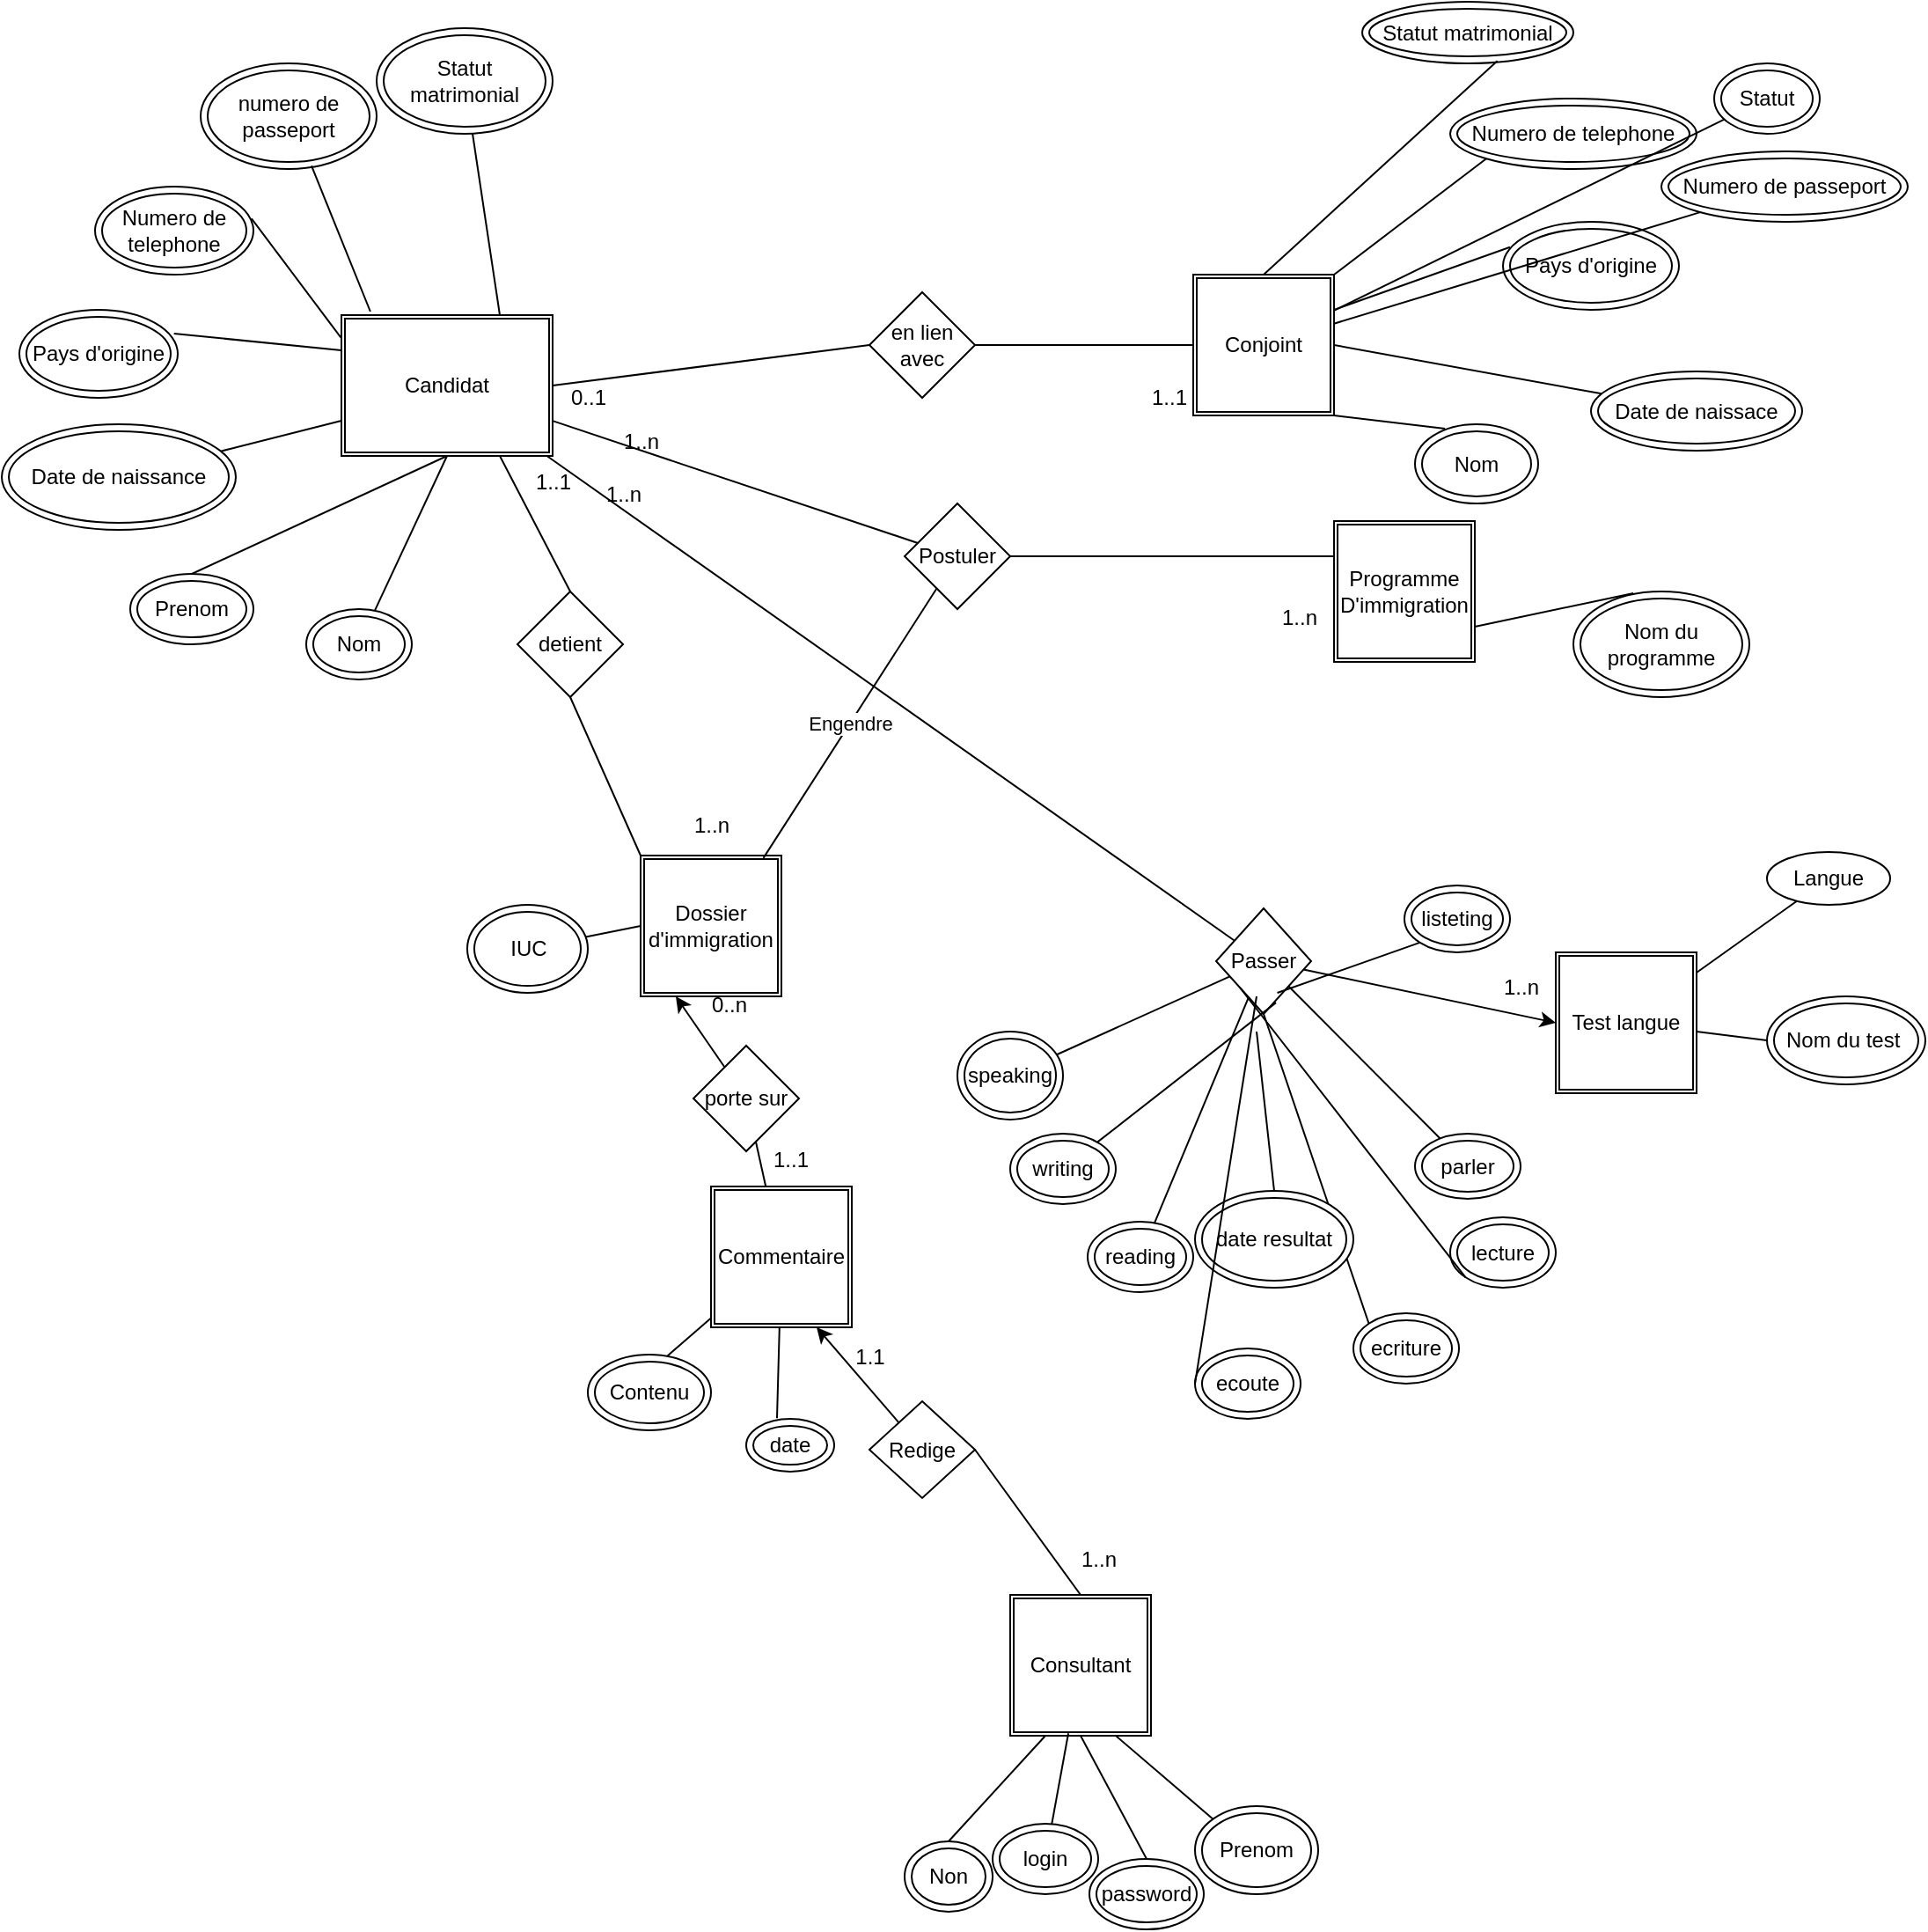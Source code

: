 <mxfile version="24.5.1" type="device" pages="2">
  <diagram name="modele entite association" id="nA0Hqg3waOizbvMMHhKN">
    <mxGraphModel dx="1865" dy="1869" grid="1" gridSize="10" guides="1" tooltips="1" connect="1" arrows="1" fold="1" page="1" pageScale="1" pageWidth="827" pageHeight="1169" math="0" shadow="0">
      <root>
        <mxCell id="0" />
        <mxCell id="1" parent="0" />
        <mxCell id="ceAQpRoU8NXTChZzHYtN-1" value="Candidat" style="shape=ext;double=1;rounded=0;whiteSpace=wrap;html=1;" parent="1" vertex="1">
          <mxGeometry x="-230" y="13" width="120" height="80" as="geometry" />
        </mxCell>
        <mxCell id="ceAQpRoU8NXTChZzHYtN-2" value="" style="endArrow=none;html=1;rounded=0;entryX=0.5;entryY=1;entryDx=0;entryDy=0;exitX=0.5;exitY=0;exitDx=0;exitDy=0;" parent="1" source="ceAQpRoU8NXTChZzHYtN-3" target="ceAQpRoU8NXTChZzHYtN-1" edge="1">
          <mxGeometry width="50" height="50" relative="1" as="geometry">
            <mxPoint x="-20" y="170" as="sourcePoint" />
            <mxPoint x="270" y="260" as="targetPoint" />
          </mxGeometry>
        </mxCell>
        <mxCell id="ceAQpRoU8NXTChZzHYtN-3" value="Prenom" style="ellipse;shape=doubleEllipse;whiteSpace=wrap;html=1;" parent="1" vertex="1">
          <mxGeometry x="-350" y="160" width="70" height="40" as="geometry" />
        </mxCell>
        <mxCell id="ceAQpRoU8NXTChZzHYtN-4" value="Nom" style="ellipse;shape=doubleEllipse;whiteSpace=wrap;html=1;" parent="1" vertex="1">
          <mxGeometry x="-250" y="180" width="60" height="40" as="geometry" />
        </mxCell>
        <mxCell id="ceAQpRoU8NXTChZzHYtN-5" value="Numero de telephone" style="ellipse;shape=doubleEllipse;whiteSpace=wrap;html=1;" parent="1" vertex="1">
          <mxGeometry x="-370" y="-60" width="90" height="50" as="geometry" />
        </mxCell>
        <mxCell id="ceAQpRoU8NXTChZzHYtN-6" value="Pays d&#39;origine" style="ellipse;shape=doubleEllipse;whiteSpace=wrap;html=1;" parent="1" vertex="1">
          <mxGeometry x="-413" y="10" width="90" height="50" as="geometry" />
        </mxCell>
        <mxCell id="ceAQpRoU8NXTChZzHYtN-9" value="" style="endArrow=none;html=1;rounded=0;exitX=0.976;exitY=0.27;exitDx=0;exitDy=0;exitPerimeter=0;entryX=0;entryY=0.25;entryDx=0;entryDy=0;" parent="1" source="ceAQpRoU8NXTChZzHYtN-6" target="ceAQpRoU8NXTChZzHYtN-1" edge="1">
          <mxGeometry width="50" height="50" relative="1" as="geometry">
            <mxPoint x="140" y="150" as="sourcePoint" />
            <mxPoint x="-40" y="70" as="targetPoint" />
          </mxGeometry>
        </mxCell>
        <mxCell id="ceAQpRoU8NXTChZzHYtN-11" value="" style="endArrow=none;html=1;rounded=0;entryX=0.988;entryY=0.363;entryDx=0;entryDy=0;entryPerimeter=0;exitX=-0.003;exitY=0.158;exitDx=0;exitDy=0;exitPerimeter=0;" parent="1" source="ceAQpRoU8NXTChZzHYtN-1" target="ceAQpRoU8NXTChZzHYtN-5" edge="1">
          <mxGeometry width="50" height="50" relative="1" as="geometry">
            <mxPoint x="140" y="150" as="sourcePoint" />
            <mxPoint x="190" y="100" as="targetPoint" />
          </mxGeometry>
        </mxCell>
        <mxCell id="ceAQpRoU8NXTChZzHYtN-13" value="" style="endArrow=none;html=1;rounded=0;entryX=0;entryY=0.75;entryDx=0;entryDy=0;" parent="1" source="ceAQpRoU8NXTChZzHYtN-16" target="ceAQpRoU8NXTChZzHYtN-1" edge="1">
          <mxGeometry width="50" height="50" relative="1" as="geometry">
            <mxPoint x="-330.0" y="125.747" as="sourcePoint" />
            <mxPoint x="-235.18" y="50.0" as="targetPoint" />
          </mxGeometry>
        </mxCell>
        <mxCell id="ceAQpRoU8NXTChZzHYtN-15" value="numero de passeport" style="ellipse;shape=doubleEllipse;whiteSpace=wrap;html=1;" parent="1" vertex="1">
          <mxGeometry x="-310" y="-130" width="100" height="60" as="geometry" />
        </mxCell>
        <mxCell id="ceAQpRoU8NXTChZzHYtN-16" value="Date de naissance" style="ellipse;shape=doubleEllipse;whiteSpace=wrap;html=1;" parent="1" vertex="1">
          <mxGeometry x="-423" y="75" width="133" height="60" as="geometry" />
        </mxCell>
        <mxCell id="ceAQpRoU8NXTChZzHYtN-17" value="" style="endArrow=none;html=1;rounded=0;entryX=0.63;entryY=0.97;entryDx=0;entryDy=0;entryPerimeter=0;exitX=0.137;exitY=-0.025;exitDx=0;exitDy=0;exitPerimeter=0;" parent="1" source="ceAQpRoU8NXTChZzHYtN-1" target="ceAQpRoU8NXTChZzHYtN-15" edge="1">
          <mxGeometry width="50" height="50" relative="1" as="geometry">
            <mxPoint x="120" y="170" as="sourcePoint" />
            <mxPoint x="170" y="120" as="targetPoint" />
          </mxGeometry>
        </mxCell>
        <mxCell id="ceAQpRoU8NXTChZzHYtN-18" value="Statut matrimonial" style="ellipse;shape=doubleEllipse;whiteSpace=wrap;html=1;" parent="1" vertex="1">
          <mxGeometry x="-210" y="-150" width="100" height="60" as="geometry" />
        </mxCell>
        <mxCell id="ceAQpRoU8NXTChZzHYtN-19" value="" style="endArrow=none;html=1;rounded=0;exitX=0.75;exitY=0;exitDx=0;exitDy=0;" parent="1" source="ceAQpRoU8NXTChZzHYtN-1" target="ceAQpRoU8NXTChZzHYtN-18" edge="1">
          <mxGeometry width="50" height="50" relative="1" as="geometry">
            <mxPoint x="120" y="170" as="sourcePoint" />
            <mxPoint x="170" y="120" as="targetPoint" />
          </mxGeometry>
        </mxCell>
        <mxCell id="ceAQpRoU8NXTChZzHYtN-20" value="Conjoint" style="shape=ext;double=1;whiteSpace=wrap;html=1;aspect=fixed;" parent="1" vertex="1">
          <mxGeometry x="254" y="-10" width="80" height="80" as="geometry" />
        </mxCell>
        <mxCell id="ceAQpRoU8NXTChZzHYtN-23" value="Statut matrimonial" style="ellipse;shape=doubleEllipse;whiteSpace=wrap;html=1;" parent="1" vertex="1">
          <mxGeometry x="350" y="-165" width="120" height="35" as="geometry" />
        </mxCell>
        <mxCell id="ceAQpRoU8NXTChZzHYtN-24" value="Date de naissace" style="ellipse;shape=doubleEllipse;whiteSpace=wrap;html=1;" parent="1" vertex="1">
          <mxGeometry x="480" y="45" width="120" height="45" as="geometry" />
        </mxCell>
        <mxCell id="ceAQpRoU8NXTChZzHYtN-25" value="Numero de telephone" style="ellipse;shape=doubleEllipse;whiteSpace=wrap;html=1;" parent="1" vertex="1">
          <mxGeometry x="400" y="-110" width="140" height="40" as="geometry" />
        </mxCell>
        <mxCell id="ceAQpRoU8NXTChZzHYtN-26" value="Pays d&#39;origine" style="ellipse;shape=doubleEllipse;whiteSpace=wrap;html=1;" parent="1" vertex="1">
          <mxGeometry x="430" y="-40" width="100" height="50" as="geometry" />
        </mxCell>
        <mxCell id="ceAQpRoU8NXTChZzHYtN-27" value="Numero de passeport" style="ellipse;shape=doubleEllipse;whiteSpace=wrap;html=1;" parent="1" vertex="1">
          <mxGeometry x="520" y="-80" width="140" height="40" as="geometry" />
        </mxCell>
        <mxCell id="ceAQpRoU8NXTChZzHYtN-31" value="Nom" style="ellipse;shape=doubleEllipse;whiteSpace=wrap;html=1;" parent="1" vertex="1">
          <mxGeometry x="380" y="75" width="70" height="45" as="geometry" />
        </mxCell>
        <mxCell id="ceAQpRoU8NXTChZzHYtN-34" value="" style="endArrow=none;html=1;rounded=0;entryX=0.64;entryY=0.96;entryDx=0;entryDy=0;entryPerimeter=0;exitX=0.5;exitY=0;exitDx=0;exitDy=0;" parent="1" source="ceAQpRoU8NXTChZzHYtN-20" target="ceAQpRoU8NXTChZzHYtN-23" edge="1">
          <mxGeometry width="50" height="50" relative="1" as="geometry">
            <mxPoint x="340" y="130" as="sourcePoint" />
            <mxPoint x="340" y="120" as="targetPoint" />
          </mxGeometry>
        </mxCell>
        <mxCell id="ceAQpRoU8NXTChZzHYtN-35" value="" style="endArrow=none;html=1;rounded=0;" parent="1" source="ceAQpRoU8NXTChZzHYtN-20" target="ceAQpRoU8NXTChZzHYtN-27" edge="1">
          <mxGeometry width="50" height="50" relative="1" as="geometry">
            <mxPoint x="340" y="-20" as="sourcePoint" />
            <mxPoint x="340" y="120" as="targetPoint" />
          </mxGeometry>
        </mxCell>
        <mxCell id="ceAQpRoU8NXTChZzHYtN-36" value="" style="endArrow=none;html=1;rounded=0;entryX=0;entryY=1;entryDx=0;entryDy=0;exitX=1;exitY=0;exitDx=0;exitDy=0;" parent="1" source="ceAQpRoU8NXTChZzHYtN-20" target="ceAQpRoU8NXTChZzHYtN-25" edge="1">
          <mxGeometry width="50" height="50" relative="1" as="geometry">
            <mxPoint x="290" y="170" as="sourcePoint" />
            <mxPoint x="340" y="120" as="targetPoint" />
          </mxGeometry>
        </mxCell>
        <mxCell id="ceAQpRoU8NXTChZzHYtN-37" value="" style="endArrow=none;html=1;rounded=0;entryX=0.04;entryY=0.288;entryDx=0;entryDy=0;entryPerimeter=0;exitX=1;exitY=0.25;exitDx=0;exitDy=0;" parent="1" source="ceAQpRoU8NXTChZzHYtN-20" target="ceAQpRoU8NXTChZzHYtN-26" edge="1">
          <mxGeometry width="50" height="50" relative="1" as="geometry">
            <mxPoint x="290" y="170" as="sourcePoint" />
            <mxPoint x="340" y="120" as="targetPoint" />
          </mxGeometry>
        </mxCell>
        <mxCell id="ceAQpRoU8NXTChZzHYtN-40" value="" style="endArrow=none;html=1;rounded=0;entryX=0.244;entryY=0.056;entryDx=0;entryDy=0;entryPerimeter=0;exitX=1;exitY=1;exitDx=0;exitDy=0;" parent="1" source="ceAQpRoU8NXTChZzHYtN-20" target="ceAQpRoU8NXTChZzHYtN-31" edge="1">
          <mxGeometry width="50" height="50" relative="1" as="geometry">
            <mxPoint x="290" y="170" as="sourcePoint" />
            <mxPoint x="340" y="120" as="targetPoint" />
          </mxGeometry>
        </mxCell>
        <mxCell id="ceAQpRoU8NXTChZzHYtN-42" value="Dossier d&#39;immigration" style="shape=ext;double=1;whiteSpace=wrap;html=1;aspect=fixed;" parent="1" vertex="1">
          <mxGeometry x="-60" y="320" width="80" height="80" as="geometry" />
        </mxCell>
        <mxCell id="ceAQpRoU8NXTChZzHYtN-44" value="IUC" style="ellipse;shape=doubleEllipse;whiteSpace=wrap;html=1;" parent="1" vertex="1">
          <mxGeometry x="-158.5" y="348" width="68.5" height="50" as="geometry" />
        </mxCell>
        <mxCell id="ceAQpRoU8NXTChZzHYtN-47" value="" style="endArrow=none;html=1;rounded=0;entryX=0;entryY=0.5;entryDx=0;entryDy=0;" parent="1" source="ceAQpRoU8NXTChZzHYtN-44" target="ceAQpRoU8NXTChZzHYtN-42" edge="1">
          <mxGeometry width="50" height="50" relative="1" as="geometry">
            <mxPoint x="140" y="430" as="sourcePoint" />
            <mxPoint x="190" y="380" as="targetPoint" />
          </mxGeometry>
        </mxCell>
        <mxCell id="ceAQpRoU8NXTChZzHYtN-49" value="Programme D&#39;immigration" style="shape=ext;double=1;whiteSpace=wrap;html=1;aspect=fixed;" parent="1" vertex="1">
          <mxGeometry x="334" y="130" width="80" height="80" as="geometry" />
        </mxCell>
        <mxCell id="ceAQpRoU8NXTChZzHYtN-50" value="Nom du programme" style="ellipse;shape=doubleEllipse;whiteSpace=wrap;html=1;" parent="1" vertex="1">
          <mxGeometry x="470" y="170" width="100" height="60" as="geometry" />
        </mxCell>
        <mxCell id="ceAQpRoU8NXTChZzHYtN-51" value="" style="endArrow=none;html=1;rounded=0;entryX=1;entryY=0.75;entryDx=0;entryDy=0;exitX=0.341;exitY=0.016;exitDx=0;exitDy=0;exitPerimeter=0;" parent="1" source="ceAQpRoU8NXTChZzHYtN-50" target="ceAQpRoU8NXTChZzHYtN-49" edge="1">
          <mxGeometry width="50" height="50" relative="1" as="geometry">
            <mxPoint x="440" y="380" as="sourcePoint" />
            <mxPoint x="190" y="380" as="targetPoint" />
          </mxGeometry>
        </mxCell>
        <mxCell id="ceAQpRoU8NXTChZzHYtN-55" value="" style="endArrow=none;html=1;rounded=0;exitX=1;exitY=0.5;exitDx=0;exitDy=0;" parent="1" source="ceAQpRoU8NXTChZzHYtN-20" target="ceAQpRoU8NXTChZzHYtN-24" edge="1">
          <mxGeometry width="50" height="50" relative="1" as="geometry">
            <mxPoint x="140" y="340" as="sourcePoint" />
            <mxPoint x="190" y="290" as="targetPoint" />
          </mxGeometry>
        </mxCell>
        <mxCell id="ceAQpRoU8NXTChZzHYtN-71" value="ecriture" style="ellipse;shape=doubleEllipse;whiteSpace=wrap;html=1;" parent="1" vertex="1">
          <mxGeometry x="345" y="580" width="60" height="40" as="geometry" />
        </mxCell>
        <mxCell id="ceAQpRoU8NXTChZzHYtN-73" value="" style="endArrow=none;html=1;rounded=0;entryX=0;entryY=0;entryDx=0;entryDy=0;exitX=0.5;exitY=1;exitDx=0;exitDy=0;" parent="1" source="nYJK-ivldWSFM5qlguPj-11" target="ceAQpRoU8NXTChZzHYtN-71" edge="1">
          <mxGeometry width="50" height="50" relative="1" as="geometry">
            <mxPoint x="321" y="554" as="sourcePoint" />
            <mxPoint x="450" y="600" as="targetPoint" />
          </mxGeometry>
        </mxCell>
        <mxCell id="ceAQpRoU8NXTChZzHYtN-75" value="date resultat" style="ellipse;shape=doubleEllipse;whiteSpace=wrap;html=1;" parent="1" vertex="1">
          <mxGeometry x="255" y="510.5" width="90" height="55" as="geometry" />
        </mxCell>
        <mxCell id="ceAQpRoU8NXTChZzHYtN-77" value="speaking" style="ellipse;shape=doubleEllipse;whiteSpace=wrap;html=1;" parent="1" vertex="1">
          <mxGeometry x="120" y="420" width="60" height="50" as="geometry" />
        </mxCell>
        <mxCell id="ceAQpRoU8NXTChZzHYtN-79" value="" style="endArrow=none;html=1;rounded=0;exitX=0.5;exitY=0;exitDx=0;exitDy=0;" parent="1" source="ceAQpRoU8NXTChZzHYtN-75" edge="1">
          <mxGeometry width="50" height="50" relative="1" as="geometry">
            <mxPoint x="330" y="660" as="sourcePoint" />
            <mxPoint x="290" y="420" as="targetPoint" />
          </mxGeometry>
        </mxCell>
        <mxCell id="ceAQpRoU8NXTChZzHYtN-81" value="" style="endArrow=none;html=1;rounded=0;" parent="1" source="ceAQpRoU8NXTChZzHYtN-77" target="nYJK-ivldWSFM5qlguPj-11" edge="1">
          <mxGeometry width="50" height="50" relative="1" as="geometry">
            <mxPoint x="330" y="660" as="sourcePoint" />
            <mxPoint x="241" y="574" as="targetPoint" />
          </mxGeometry>
        </mxCell>
        <mxCell id="ceAQpRoU8NXTChZzHYtN-82" value="Consultant" style="shape=ext;double=1;whiteSpace=wrap;html=1;aspect=fixed;" parent="1" vertex="1">
          <mxGeometry x="150" y="740" width="80" height="80" as="geometry" />
        </mxCell>
        <mxCell id="ceAQpRoU8NXTChZzHYtN-83" value="Prenom" style="ellipse;shape=doubleEllipse;whiteSpace=wrap;html=1;" parent="1" vertex="1">
          <mxGeometry x="255" y="860" width="70" height="50" as="geometry" />
        </mxCell>
        <mxCell id="ceAQpRoU8NXTChZzHYtN-84" value="Non" style="ellipse;shape=doubleEllipse;whiteSpace=wrap;html=1;" parent="1" vertex="1">
          <mxGeometry x="90" y="880" width="50" height="40" as="geometry" />
        </mxCell>
        <mxCell id="ceAQpRoU8NXTChZzHYtN-90" value="Contenu" style="ellipse;shape=doubleEllipse;whiteSpace=wrap;html=1;" parent="1" vertex="1">
          <mxGeometry x="-90" y="603.5" width="70" height="43" as="geometry" />
        </mxCell>
        <mxCell id="ceAQpRoU8NXTChZzHYtN-91" value="date" style="ellipse;shape=doubleEllipse;whiteSpace=wrap;html=1;" parent="1" vertex="1">
          <mxGeometry y="640" width="50" height="30" as="geometry" />
        </mxCell>
        <mxCell id="ceAQpRoU8NXTChZzHYtN-95" value="" style="endArrow=none;html=1;rounded=0;exitX=0.643;exitY=0.022;exitDx=0;exitDy=0;exitPerimeter=0;" parent="1" source="ceAQpRoU8NXTChZzHYtN-90" target="ceAQpRoU8NXTChZzHYtN-100" edge="1">
          <mxGeometry width="50" height="50" relative="1" as="geometry">
            <mxPoint x="190" y="570" as="sourcePoint" />
            <mxPoint x="40" y="665" as="targetPoint" />
          </mxGeometry>
        </mxCell>
        <mxCell id="ceAQpRoU8NXTChZzHYtN-96" value="" style="endArrow=none;html=1;rounded=0;exitX=0.35;exitY=-0.011;exitDx=0;exitDy=0;exitPerimeter=0;" parent="1" source="ceAQpRoU8NXTChZzHYtN-91" target="ceAQpRoU8NXTChZzHYtN-100" edge="1">
          <mxGeometry width="50" height="50" relative="1" as="geometry">
            <mxPoint x="190" y="570" as="sourcePoint" />
            <mxPoint x="60" y="660" as="targetPoint" />
          </mxGeometry>
        </mxCell>
        <mxCell id="ceAQpRoU8NXTChZzHYtN-98" value="" style="endArrow=none;html=1;rounded=0;exitX=0.5;exitY=0;exitDx=0;exitDy=0;entryX=0.25;entryY=1;entryDx=0;entryDy=0;" parent="1" source="ceAQpRoU8NXTChZzHYtN-84" target="ceAQpRoU8NXTChZzHYtN-82" edge="1">
          <mxGeometry width="50" height="50" relative="1" as="geometry">
            <mxPoint x="190" y="570" as="sourcePoint" />
            <mxPoint x="240" y="520" as="targetPoint" />
          </mxGeometry>
        </mxCell>
        <mxCell id="ceAQpRoU8NXTChZzHYtN-99" value="" style="endArrow=none;html=1;rounded=0;exitX=0;exitY=0;exitDx=0;exitDy=0;entryX=0.75;entryY=1;entryDx=0;entryDy=0;" parent="1" source="ceAQpRoU8NXTChZzHYtN-83" target="ceAQpRoU8NXTChZzHYtN-82" edge="1">
          <mxGeometry width="50" height="50" relative="1" as="geometry">
            <mxPoint x="190" y="570" as="sourcePoint" />
            <mxPoint x="240" y="520" as="targetPoint" />
          </mxGeometry>
        </mxCell>
        <mxCell id="ceAQpRoU8NXTChZzHYtN-100" value="Commentaire" style="shape=ext;double=1;whiteSpace=wrap;html=1;aspect=fixed;" parent="1" vertex="1">
          <mxGeometry x="-20" y="508" width="80" height="80" as="geometry" />
        </mxCell>
        <mxCell id="ceAQpRoU8NXTChZzHYtN-109" value="0..1" style="text;html=1;align=center;verticalAlign=middle;resizable=0;points=[];autosize=1;strokeColor=none;fillColor=none;" parent="1" vertex="1">
          <mxGeometry x="-110" y="45" width="40" height="30" as="geometry" />
        </mxCell>
        <mxCell id="ceAQpRoU8NXTChZzHYtN-113" value="1..n" style="text;html=1;align=center;verticalAlign=middle;resizable=0;points=[];autosize=1;strokeColor=none;fillColor=none;" parent="1" vertex="1">
          <mxGeometry x="-40" y="288" width="40" height="30" as="geometry" />
        </mxCell>
        <mxCell id="ceAQpRoU8NXTChZzHYtN-114" value="1..1" style="text;html=1;align=center;verticalAlign=middle;resizable=0;points=[];autosize=1;strokeColor=none;fillColor=none;" parent="1" vertex="1">
          <mxGeometry x="-130" y="93" width="40" height="30" as="geometry" />
        </mxCell>
        <mxCell id="ceAQpRoU8NXTChZzHYtN-117" value="1.1" style="text;html=1;align=center;verticalAlign=middle;resizable=0;points=[];autosize=1;strokeColor=none;fillColor=none;" parent="1" vertex="1">
          <mxGeometry x="50" y="590" width="40" height="30" as="geometry" />
        </mxCell>
        <mxCell id="ceAQpRoU8NXTChZzHYtN-118" value="1..n" style="text;html=1;align=center;verticalAlign=middle;resizable=0;points=[];autosize=1;strokeColor=none;fillColor=none;" parent="1" vertex="1">
          <mxGeometry x="180" y="705" width="40" height="30" as="geometry" />
        </mxCell>
        <mxCell id="ceAQpRoU8NXTChZzHYtN-120" value="1..n" style="text;html=1;align=center;verticalAlign=middle;resizable=0;points=[];autosize=1;strokeColor=none;fillColor=none;" parent="1" vertex="1">
          <mxGeometry x="-80" y="70" width="40" height="30" as="geometry" />
        </mxCell>
        <mxCell id="ceAQpRoU8NXTChZzHYtN-124" value="1..n" style="text;html=1;align=center;verticalAlign=middle;resizable=0;points=[];autosize=1;strokeColor=none;fillColor=none;" parent="1" vertex="1">
          <mxGeometry x="420" y="380" width="40" height="30" as="geometry" />
        </mxCell>
        <mxCell id="ceAQpRoU8NXTChZzHYtN-125" value="1..1" style="text;html=1;align=center;verticalAlign=middle;resizable=0;points=[];autosize=1;strokeColor=none;fillColor=none;" parent="1" vertex="1">
          <mxGeometry x="5" y="478" width="40" height="30" as="geometry" />
        </mxCell>
        <mxCell id="nYJK-ivldWSFM5qlguPj-3" value="1..n" style="text;html=1;align=center;verticalAlign=middle;resizable=0;points=[];autosize=1;strokeColor=none;fillColor=none;" parent="1" vertex="1">
          <mxGeometry x="-90" y="100" width="40" height="30" as="geometry" />
        </mxCell>
        <mxCell id="nYJK-ivldWSFM5qlguPj-5" value="1..1" style="text;html=1;align=center;verticalAlign=middle;resizable=0;points=[];autosize=1;strokeColor=none;fillColor=none;" parent="1" vertex="1">
          <mxGeometry x="220" y="45" width="40" height="30" as="geometry" />
        </mxCell>
        <mxCell id="nYJK-ivldWSFM5qlguPj-8" value="Statut" style="ellipse;shape=doubleEllipse;whiteSpace=wrap;html=1;" parent="1" vertex="1">
          <mxGeometry x="550" y="-130" width="60" height="40" as="geometry" />
        </mxCell>
        <mxCell id="nYJK-ivldWSFM5qlguPj-9" value="" style="endArrow=none;html=1;rounded=0;" parent="1" source="nYJK-ivldWSFM5qlguPj-8" target="ceAQpRoU8NXTChZzHYtN-20" edge="1">
          <mxGeometry width="50" height="50" relative="1" as="geometry">
            <mxPoint x="-125" y="259" as="sourcePoint" />
            <mxPoint x="-121" y="110" as="targetPoint" />
          </mxGeometry>
        </mxCell>
        <mxCell id="nYJK-ivldWSFM5qlguPj-10" value="" style="endArrow=none;html=1;rounded=0;" parent="1" source="ceAQpRoU8NXTChZzHYtN-1" target="nYJK-ivldWSFM5qlguPj-41" edge="1">
          <mxGeometry width="50" height="50" relative="1" as="geometry">
            <mxPoint x="110" y="280" as="sourcePoint" />
            <mxPoint x="120" y="110" as="targetPoint" />
          </mxGeometry>
        </mxCell>
        <mxCell id="nYJK-ivldWSFM5qlguPj-66" style="rounded=0;orthogonalLoop=1;jettySize=auto;html=1;entryX=0;entryY=0.5;entryDx=0;entryDy=0;" parent="1" source="nYJK-ivldWSFM5qlguPj-11" target="nYJK-ivldWSFM5qlguPj-28" edge="1">
          <mxGeometry relative="1" as="geometry" />
        </mxCell>
        <mxCell id="nYJK-ivldWSFM5qlguPj-11" value="Passer" style="rhombus;whiteSpace=wrap;html=1;" parent="1" vertex="1">
          <mxGeometry x="267" y="350" width="54" height="60" as="geometry" />
        </mxCell>
        <mxCell id="nYJK-ivldWSFM5qlguPj-12" value="" style="endArrow=none;html=1;rounded=0;" parent="1" source="ceAQpRoU8NXTChZzHYtN-1" target="nYJK-ivldWSFM5qlguPj-11" edge="1">
          <mxGeometry width="50" height="50" relative="1" as="geometry">
            <mxPoint x="70" y="350" as="sourcePoint" />
            <mxPoint x="120" y="300" as="targetPoint" />
          </mxGeometry>
        </mxCell>
        <mxCell id="nYJK-ivldWSFM5qlguPj-15" value="ecoute" style="ellipse;shape=doubleEllipse;whiteSpace=wrap;html=1;" parent="1" vertex="1">
          <mxGeometry x="255" y="600" width="60" height="40" as="geometry" />
        </mxCell>
        <mxCell id="nYJK-ivldWSFM5qlguPj-16" value="lecture" style="ellipse;shape=doubleEllipse;whiteSpace=wrap;html=1;" parent="1" vertex="1">
          <mxGeometry x="400" y="525.5" width="60" height="40" as="geometry" />
        </mxCell>
        <mxCell id="nYJK-ivldWSFM5qlguPj-17" value="" style="endArrow=none;html=1;rounded=0;entryX=0;entryY=0.5;entryDx=0;entryDy=0;" parent="1" target="nYJK-ivldWSFM5qlguPj-15" edge="1">
          <mxGeometry width="50" height="50" relative="1" as="geometry">
            <mxPoint x="290" y="400" as="sourcePoint" />
            <mxPoint x="300" y="550" as="targetPoint" />
          </mxGeometry>
        </mxCell>
        <mxCell id="nYJK-ivldWSFM5qlguPj-18" value="" style="endArrow=none;html=1;rounded=0;entryX=0;entryY=1;entryDx=0;entryDy=0;exitX=0;exitY=1;exitDx=0;exitDy=0;" parent="1" source="nYJK-ivldWSFM5qlguPj-11" target="nYJK-ivldWSFM5qlguPj-16" edge="1">
          <mxGeometry width="50" height="50" relative="1" as="geometry">
            <mxPoint x="321" y="552.394" as="sourcePoint" />
            <mxPoint x="210" y="500" as="targetPoint" />
          </mxGeometry>
        </mxCell>
        <mxCell id="nYJK-ivldWSFM5qlguPj-19" value="writing" style="ellipse;shape=doubleEllipse;whiteSpace=wrap;html=1;" parent="1" vertex="1">
          <mxGeometry x="150" y="478" width="60" height="40" as="geometry" />
        </mxCell>
        <mxCell id="nYJK-ivldWSFM5qlguPj-20" value="reading" style="ellipse;shape=doubleEllipse;whiteSpace=wrap;html=1;" parent="1" vertex="1">
          <mxGeometry x="194" y="528" width="60" height="40" as="geometry" />
        </mxCell>
        <mxCell id="nYJK-ivldWSFM5qlguPj-21" value="listeting" style="ellipse;shape=doubleEllipse;whiteSpace=wrap;html=1;" parent="1" vertex="1">
          <mxGeometry x="374" y="337" width="60" height="38" as="geometry" />
        </mxCell>
        <mxCell id="nYJK-ivldWSFM5qlguPj-22" value="" style="endArrow=none;html=1;rounded=0;exitX=0.63;exitY=0.893;exitDx=0;exitDy=0;exitPerimeter=0;" parent="1" source="nYJK-ivldWSFM5qlguPj-11" target="nYJK-ivldWSFM5qlguPj-19" edge="1">
          <mxGeometry width="50" height="50" relative="1" as="geometry">
            <mxPoint x="301" y="494" as="sourcePoint" />
            <mxPoint x="210" y="500" as="targetPoint" />
          </mxGeometry>
        </mxCell>
        <mxCell id="nYJK-ivldWSFM5qlguPj-23" value="" style="endArrow=none;html=1;rounded=0;" parent="1" source="nYJK-ivldWSFM5qlguPj-11" target="nYJK-ivldWSFM5qlguPj-20" edge="1">
          <mxGeometry width="50" height="50" relative="1" as="geometry">
            <mxPoint x="321" y="538.384" as="sourcePoint" />
            <mxPoint x="160" y="490" as="targetPoint" />
          </mxGeometry>
        </mxCell>
        <mxCell id="nYJK-ivldWSFM5qlguPj-24" value="" style="endArrow=none;html=1;rounded=0;entryX=0;entryY=1;entryDx=0;entryDy=0;exitX=0.644;exitY=0.8;exitDx=0;exitDy=0;exitPerimeter=0;" parent="1" source="nYJK-ivldWSFM5qlguPj-11" target="nYJK-ivldWSFM5qlguPj-21" edge="1">
          <mxGeometry width="50" height="50" relative="1" as="geometry">
            <mxPoint x="321" y="539.741" as="sourcePoint" />
            <mxPoint x="160" y="490" as="targetPoint" />
          </mxGeometry>
        </mxCell>
        <mxCell id="nYJK-ivldWSFM5qlguPj-25" value="parler" style="ellipse;shape=doubleEllipse;whiteSpace=wrap;html=1;" parent="1" vertex="1">
          <mxGeometry x="380" y="478" width="60" height="37" as="geometry" />
        </mxCell>
        <mxCell id="nYJK-ivldWSFM5qlguPj-26" value="" style="endArrow=none;html=1;rounded=0;" parent="1" source="nYJK-ivldWSFM5qlguPj-11" target="nYJK-ivldWSFM5qlguPj-25" edge="1">
          <mxGeometry width="50" height="50" relative="1" as="geometry">
            <mxPoint x="321" y="543.627" as="sourcePoint" />
            <mxPoint x="160" y="490" as="targetPoint" />
          </mxGeometry>
        </mxCell>
        <mxCell id="nYJK-ivldWSFM5qlguPj-28" value="Test langue" style="shape=ext;double=1;whiteSpace=wrap;html=1;aspect=fixed;" parent="1" vertex="1">
          <mxGeometry x="460" y="375" width="80" height="80" as="geometry" />
        </mxCell>
        <mxCell id="nYJK-ivldWSFM5qlguPj-29" value="login" style="ellipse;shape=doubleEllipse;whiteSpace=wrap;html=1;" parent="1" vertex="1">
          <mxGeometry x="140" y="870" width="60" height="40" as="geometry" />
        </mxCell>
        <mxCell id="nYJK-ivldWSFM5qlguPj-30" value="password" style="ellipse;shape=doubleEllipse;whiteSpace=wrap;html=1;" parent="1" vertex="1">
          <mxGeometry x="195" y="890" width="65" height="40" as="geometry" />
        </mxCell>
        <mxCell id="nYJK-ivldWSFM5qlguPj-31" value="" style="endArrow=none;html=1;rounded=0;entryX=0.413;entryY=0.983;entryDx=0;entryDy=0;entryPerimeter=0;" parent="1" source="nYJK-ivldWSFM5qlguPj-29" target="ceAQpRoU8NXTChZzHYtN-82" edge="1">
          <mxGeometry width="50" height="50" relative="1" as="geometry">
            <mxPoint x="130" y="680" as="sourcePoint" />
            <mxPoint x="180" y="630" as="targetPoint" />
          </mxGeometry>
        </mxCell>
        <mxCell id="nYJK-ivldWSFM5qlguPj-32" value="" style="endArrow=none;html=1;rounded=0;exitX=0.5;exitY=0;exitDx=0;exitDy=0;entryX=0.5;entryY=1;entryDx=0;entryDy=0;" parent="1" source="nYJK-ivldWSFM5qlguPj-30" target="ceAQpRoU8NXTChZzHYtN-82" edge="1">
          <mxGeometry width="50" height="50" relative="1" as="geometry">
            <mxPoint x="130" y="680" as="sourcePoint" />
            <mxPoint x="180" y="630" as="targetPoint" />
          </mxGeometry>
        </mxCell>
        <mxCell id="nYJK-ivldWSFM5qlguPj-65" style="rounded=0;orthogonalLoop=1;jettySize=auto;html=1;entryX=0.75;entryY=1;entryDx=0;entryDy=0;" parent="1" source="nYJK-ivldWSFM5qlguPj-35" target="ceAQpRoU8NXTChZzHYtN-100" edge="1">
          <mxGeometry relative="1" as="geometry" />
        </mxCell>
        <mxCell id="nYJK-ivldWSFM5qlguPj-35" value="Redige" style="rhombus;whiteSpace=wrap;html=1;" parent="1" vertex="1">
          <mxGeometry x="70" y="630" width="60" height="55" as="geometry" />
        </mxCell>
        <mxCell id="nYJK-ivldWSFM5qlguPj-37" value="" style="endArrow=none;html=1;rounded=0;entryX=1;entryY=0.5;entryDx=0;entryDy=0;exitX=0.5;exitY=0;exitDx=0;exitDy=0;" parent="1" source="ceAQpRoU8NXTChZzHYtN-82" target="nYJK-ivldWSFM5qlguPj-35" edge="1">
          <mxGeometry width="50" height="50" relative="1" as="geometry">
            <mxPoint x="50" y="680" as="sourcePoint" />
            <mxPoint x="100" y="630" as="targetPoint" />
          </mxGeometry>
        </mxCell>
        <mxCell id="nYJK-ivldWSFM5qlguPj-41" value="Postuler" style="rhombus;whiteSpace=wrap;html=1;" parent="1" vertex="1">
          <mxGeometry x="90" y="120" width="60" height="60" as="geometry" />
        </mxCell>
        <mxCell id="nYJK-ivldWSFM5qlguPj-42" value="" style="endArrow=none;html=1;rounded=0;entryX=0;entryY=0.25;entryDx=0;entryDy=0;exitX=1;exitY=0.5;exitDx=0;exitDy=0;" parent="1" source="nYJK-ivldWSFM5qlguPj-41" target="ceAQpRoU8NXTChZzHYtN-49" edge="1">
          <mxGeometry width="50" height="50" relative="1" as="geometry">
            <mxPoint x="120" y="270" as="sourcePoint" />
            <mxPoint x="170" y="220" as="targetPoint" />
          </mxGeometry>
        </mxCell>
        <mxCell id="nYJK-ivldWSFM5qlguPj-48" value="Engendre" style="endArrow=none;html=1;rounded=0;exitX=0.872;exitY=0.018;exitDx=0;exitDy=0;exitPerimeter=0;" parent="1" source="ceAQpRoU8NXTChZzHYtN-42" target="nYJK-ivldWSFM5qlguPj-41" edge="1">
          <mxGeometry width="50" height="50" relative="1" as="geometry">
            <mxPoint x="-10" y="290" as="sourcePoint" />
            <mxPoint x="40" y="240" as="targetPoint" />
          </mxGeometry>
        </mxCell>
        <mxCell id="nYJK-ivldWSFM5qlguPj-49" value="en lien avec" style="rhombus;whiteSpace=wrap;html=1;" parent="1" vertex="1">
          <mxGeometry x="70" width="60" height="60" as="geometry" />
        </mxCell>
        <mxCell id="nYJK-ivldWSFM5qlguPj-50" value="" style="endArrow=none;html=1;rounded=0;entryX=0;entryY=0.5;entryDx=0;entryDy=0;exitX=1;exitY=0.5;exitDx=0;exitDy=0;" parent="1" source="ceAQpRoU8NXTChZzHYtN-1" target="nYJK-ivldWSFM5qlguPj-49" edge="1">
          <mxGeometry width="50" height="50" relative="1" as="geometry">
            <mxPoint x="-10" y="290" as="sourcePoint" />
            <mxPoint x="40" y="240" as="targetPoint" />
          </mxGeometry>
        </mxCell>
        <mxCell id="nYJK-ivldWSFM5qlguPj-51" value="" style="endArrow=none;html=1;rounded=0;entryX=0;entryY=0.5;entryDx=0;entryDy=0;exitX=1;exitY=0.5;exitDx=0;exitDy=0;" parent="1" source="nYJK-ivldWSFM5qlguPj-49" target="ceAQpRoU8NXTChZzHYtN-20" edge="1">
          <mxGeometry width="50" height="50" relative="1" as="geometry">
            <mxPoint x="-60" y="80" as="sourcePoint" />
            <mxPoint x="90" y="48" as="targetPoint" />
          </mxGeometry>
        </mxCell>
        <mxCell id="nYJK-ivldWSFM5qlguPj-52" value="Nom du test&amp;nbsp;" style="ellipse;shape=doubleEllipse;whiteSpace=wrap;html=1;" parent="1" vertex="1">
          <mxGeometry x="580" y="400" width="90" height="50" as="geometry" />
        </mxCell>
        <mxCell id="nYJK-ivldWSFM5qlguPj-53" value="" style="endArrow=none;html=1;rounded=0;entryX=0;entryY=0.5;entryDx=0;entryDy=0;" parent="1" source="nYJK-ivldWSFM5qlguPj-28" target="nYJK-ivldWSFM5qlguPj-52" edge="1">
          <mxGeometry width="50" height="50" relative="1" as="geometry">
            <mxPoint x="160" y="470" as="sourcePoint" />
            <mxPoint x="210" y="420" as="targetPoint" />
          </mxGeometry>
        </mxCell>
        <mxCell id="nYJK-ivldWSFM5qlguPj-64" style="rounded=0;orthogonalLoop=1;jettySize=auto;html=1;entryX=0.25;entryY=1;entryDx=0;entryDy=0;" parent="1" source="nYJK-ivldWSFM5qlguPj-54" target="ceAQpRoU8NXTChZzHYtN-42" edge="1">
          <mxGeometry relative="1" as="geometry" />
        </mxCell>
        <mxCell id="nYJK-ivldWSFM5qlguPj-54" value="porte sur" style="rhombus;whiteSpace=wrap;html=1;" parent="1" vertex="1">
          <mxGeometry x="-30" y="428" width="60" height="60" as="geometry" />
        </mxCell>
        <mxCell id="nYJK-ivldWSFM5qlguPj-55" value="" style="endArrow=none;html=1;rounded=0;" parent="1" source="ceAQpRoU8NXTChZzHYtN-100" target="nYJK-ivldWSFM5qlguPj-54" edge="1">
          <mxGeometry width="50" height="50" relative="1" as="geometry">
            <mxPoint x="160" y="330" as="sourcePoint" />
            <mxPoint x="210" y="280" as="targetPoint" />
          </mxGeometry>
        </mxCell>
        <mxCell id="nYJK-ivldWSFM5qlguPj-57" value="0..n" style="text;html=1;align=center;verticalAlign=middle;resizable=0;points=[];autosize=1;strokeColor=none;fillColor=none;" parent="1" vertex="1">
          <mxGeometry x="-30" y="390" width="40" height="30" as="geometry" />
        </mxCell>
        <mxCell id="nYJK-ivldWSFM5qlguPj-58" value="1..n" style="text;html=1;align=center;verticalAlign=middle;resizable=0;points=[];autosize=1;strokeColor=none;fillColor=none;" parent="1" vertex="1">
          <mxGeometry x="294" y="170" width="40" height="30" as="geometry" />
        </mxCell>
        <mxCell id="nYJK-ivldWSFM5qlguPj-60" value="" style="endArrow=none;html=1;rounded=0;entryX=0.5;entryY=1;entryDx=0;entryDy=0;" parent="1" source="ceAQpRoU8NXTChZzHYtN-4" target="ceAQpRoU8NXTChZzHYtN-1" edge="1">
          <mxGeometry width="50" height="50" relative="1" as="geometry">
            <mxPoint x="160" y="140" as="sourcePoint" />
            <mxPoint x="210" y="90" as="targetPoint" />
          </mxGeometry>
        </mxCell>
        <mxCell id="nYJK-ivldWSFM5qlguPj-61" value="detient" style="rhombus;whiteSpace=wrap;html=1;" parent="1" vertex="1">
          <mxGeometry x="-130" y="170" width="60" height="60" as="geometry" />
        </mxCell>
        <mxCell id="nYJK-ivldWSFM5qlguPj-62" value="" style="endArrow=none;html=1;rounded=0;exitX=0;exitY=0;exitDx=0;exitDy=0;entryX=0.5;entryY=1;entryDx=0;entryDy=0;" parent="1" source="ceAQpRoU8NXTChZzHYtN-42" target="nYJK-ivldWSFM5qlguPj-61" edge="1">
          <mxGeometry width="50" height="50" relative="1" as="geometry">
            <mxPoint x="160" y="230" as="sourcePoint" />
            <mxPoint x="210" y="180" as="targetPoint" />
          </mxGeometry>
        </mxCell>
        <mxCell id="nYJK-ivldWSFM5qlguPj-63" value="" style="endArrow=none;html=1;rounded=0;exitX=0.75;exitY=1;exitDx=0;exitDy=0;entryX=0.5;entryY=0;entryDx=0;entryDy=0;" parent="1" source="ceAQpRoU8NXTChZzHYtN-1" target="nYJK-ivldWSFM5qlguPj-61" edge="1">
          <mxGeometry width="50" height="50" relative="1" as="geometry">
            <mxPoint x="160" y="230" as="sourcePoint" />
            <mxPoint x="210" y="180" as="targetPoint" />
          </mxGeometry>
        </mxCell>
        <mxCell id="nYJK-ivldWSFM5qlguPj-67" value="Langue" style="ellipse;whiteSpace=wrap;html=1;" parent="1" vertex="1">
          <mxGeometry x="580" y="318" width="70" height="30" as="geometry" />
        </mxCell>
        <mxCell id="nYJK-ivldWSFM5qlguPj-69" value="" style="endArrow=none;html=1;rounded=0;" parent="1" source="nYJK-ivldWSFM5qlguPj-28" target="nYJK-ivldWSFM5qlguPj-67" edge="1">
          <mxGeometry width="50" height="50" relative="1" as="geometry">
            <mxPoint x="250" y="620" as="sourcePoint" />
            <mxPoint x="300" y="570" as="targetPoint" />
          </mxGeometry>
        </mxCell>
      </root>
    </mxGraphModel>
  </diagram>
  <diagram id="6zhyRX2IcT-YKUUtgMKr" name="Modele relationnel">
    <mxGraphModel dx="1038" dy="700" grid="1" gridSize="10" guides="1" tooltips="1" connect="1" arrows="1" fold="1" page="1" pageScale="1" pageWidth="827" pageHeight="1169" math="0" shadow="0">
      <root>
        <mxCell id="0" />
        <mxCell id="1" parent="0" />
        <mxCell id="NRRJ9V_xblbX80xWG-1Y-5" value="candidat" style="swimlane;childLayout=stackLayout;horizontal=1;startSize=50;horizontalStack=0;rounded=1;fontSize=14;fontStyle=0;strokeWidth=2;resizeParent=0;resizeLast=1;shadow=0;dashed=0;align=center;arcSize=4;whiteSpace=wrap;html=1;" parent="1" vertex="1">
          <mxGeometry x="20" y="21" width="190" height="209" as="geometry" />
        </mxCell>
        <mxCell id="NRRJ9V_xblbX80xWG-1Y-6" value="&lt;u&gt;&lt;b&gt;id&lt;/b&gt;&lt;/u&gt;&lt;br&gt;numero_de_passport&lt;br&gt;nom_du_candidat&lt;div&gt;numero_de_telephone&lt;/div&gt;&lt;div&gt;date_naissance&lt;/div&gt;&lt;div&gt;pays_origine&lt;/div&gt;&lt;div&gt;statut_matrimonial&lt;/div&gt;&lt;div&gt;#id_conjoint&lt;/div&gt;&lt;div&gt;#id_dossier_d&#39;immigration&lt;/div&gt;&lt;div&gt;&lt;b&gt;&lt;br&gt;&lt;/b&gt;&lt;/div&gt;&lt;div&gt;&lt;br&gt;&lt;div&gt;&lt;br&gt;&lt;/div&gt;&lt;div&gt;&lt;br&gt;&lt;/div&gt;&lt;div&gt;&lt;br&gt;&lt;/div&gt;&lt;/div&gt;" style="align=left;strokeColor=none;fillColor=none;spacingLeft=4;fontSize=12;verticalAlign=top;resizable=0;rotatable=0;part=1;html=1;" parent="NRRJ9V_xblbX80xWG-1Y-5" vertex="1">
          <mxGeometry y="50" width="190" height="159" as="geometry" />
        </mxCell>
        <mxCell id="3ldAizAFhvBiBJwvr3tY-1" style="edgeStyle=orthogonalEdgeStyle;rounded=0;orthogonalLoop=1;jettySize=auto;html=1;exitX=0.5;exitY=1;exitDx=0;exitDy=0;" parent="NRRJ9V_xblbX80xWG-1Y-5" source="NRRJ9V_xblbX80xWG-1Y-6" target="NRRJ9V_xblbX80xWG-1Y-6" edge="1">
          <mxGeometry relative="1" as="geometry" />
        </mxCell>
        <mxCell id="y3QeTzgEDAqquVBf8n2H-4" value="conjoint" style="swimlane;childLayout=stackLayout;horizontal=1;startSize=50;horizontalStack=0;rounded=1;fontSize=14;fontStyle=0;strokeWidth=2;resizeParent=0;resizeLast=1;shadow=0;dashed=0;align=center;arcSize=4;whiteSpace=wrap;html=1;" parent="1" vertex="1">
          <mxGeometry x="580" y="21" width="170" height="179" as="geometry" />
        </mxCell>
        <mxCell id="y3QeTzgEDAqquVBf8n2H-5" value="&lt;u&gt;&lt;b&gt;id&lt;/b&gt;&lt;/u&gt;&lt;br&gt;numero_de_passport&lt;br&gt;nom_du_candidat&lt;div&gt;numero_de_telephone&lt;/div&gt;&lt;div&gt;date_naissance&lt;/div&gt;&lt;div&gt;pays_origine&lt;/div&gt;&lt;div&gt;statut_matrimonial&lt;/div&gt;&lt;div&gt;&lt;br&gt;&lt;div&gt;&lt;br&gt;&lt;/div&gt;&lt;div&gt;&lt;br&gt;&lt;/div&gt;&lt;div&gt;&lt;br&gt;&lt;/div&gt;&lt;/div&gt;" style="align=left;strokeColor=none;fillColor=none;spacingLeft=4;fontSize=12;verticalAlign=top;resizable=0;rotatable=0;part=1;html=1;" parent="y3QeTzgEDAqquVBf8n2H-4" vertex="1">
          <mxGeometry y="50" width="170" height="129" as="geometry" />
        </mxCell>
        <mxCell id="y3QeTzgEDAqquVBf8n2H-6" style="edgeStyle=orthogonalEdgeStyle;rounded=0;orthogonalLoop=1;jettySize=auto;html=1;exitX=0.5;exitY=1;exitDx=0;exitDy=0;" parent="y3QeTzgEDAqquVBf8n2H-4" source="y3QeTzgEDAqquVBf8n2H-5" target="y3QeTzgEDAqquVBf8n2H-5" edge="1">
          <mxGeometry relative="1" as="geometry" />
        </mxCell>
        <mxCell id="HsYQ-Zn2MvwBo4rDUlce-1" value="programme_immigration" style="swimlane;childLayout=stackLayout;horizontal=1;startSize=50;horizontalStack=0;rounded=1;fontSize=14;fontStyle=0;strokeWidth=2;resizeParent=0;resizeLast=1;shadow=0;dashed=0;align=center;arcSize=4;whiteSpace=wrap;html=1;" parent="1" vertex="1">
          <mxGeometry x="40" y="300" width="170" height="120" as="geometry" />
        </mxCell>
        <mxCell id="HsYQ-Zn2MvwBo4rDUlce-2" value="&lt;div&gt;&lt;div&gt;&lt;b&gt;&lt;u&gt;id&lt;/u&gt;&lt;/b&gt;&lt;/div&gt;&lt;/div&gt;&lt;div&gt;nom_programme&lt;/div&gt;" style="align=left;strokeColor=none;fillColor=none;spacingLeft=4;fontSize=12;verticalAlign=top;resizable=0;rotatable=0;part=1;html=1;" parent="HsYQ-Zn2MvwBo4rDUlce-1" vertex="1">
          <mxGeometry y="50" width="170" height="70" as="geometry" />
        </mxCell>
        <mxCell id="HsYQ-Zn2MvwBo4rDUlce-3" style="edgeStyle=orthogonalEdgeStyle;rounded=0;orthogonalLoop=1;jettySize=auto;html=1;exitX=0.5;exitY=1;exitDx=0;exitDy=0;" parent="HsYQ-Zn2MvwBo4rDUlce-1" source="HsYQ-Zn2MvwBo4rDUlce-2" target="HsYQ-Zn2MvwBo4rDUlce-2" edge="1">
          <mxGeometry relative="1" as="geometry" />
        </mxCell>
        <mxCell id="POx_UZGRWmNEjlNZ7jcb-1" value="applicatication" style="swimlane;childLayout=stackLayout;horizontal=1;startSize=50;horizontalStack=0;rounded=1;fontSize=14;fontStyle=0;strokeWidth=2;resizeParent=0;resizeLast=1;shadow=0;dashed=0;align=center;arcSize=4;whiteSpace=wrap;html=1;" parent="1" vertex="1">
          <mxGeometry x="560" y="230" width="170" height="150" as="geometry" />
        </mxCell>
        <mxCell id="POx_UZGRWmNEjlNZ7jcb-2" value="&lt;div&gt;&lt;div&gt;&lt;b&gt;#id_candiadat&lt;/b&gt;&lt;/div&gt;&lt;/div&gt;&lt;div&gt;&lt;b&gt;#id_programme&lt;/b&gt;&lt;/div&gt;&lt;div&gt;&lt;br&gt;&lt;/div&gt;" style="align=left;strokeColor=none;fillColor=none;spacingLeft=4;fontSize=12;verticalAlign=top;resizable=0;rotatable=0;part=1;html=1;" parent="POx_UZGRWmNEjlNZ7jcb-1" vertex="1">
          <mxGeometry y="50" width="170" height="100" as="geometry" />
        </mxCell>
        <mxCell id="POx_UZGRWmNEjlNZ7jcb-3" style="edgeStyle=orthogonalEdgeStyle;rounded=0;orthogonalLoop=1;jettySize=auto;html=1;exitX=0.5;exitY=1;exitDx=0;exitDy=0;" parent="POx_UZGRWmNEjlNZ7jcb-1" source="POx_UZGRWmNEjlNZ7jcb-2" target="POx_UZGRWmNEjlNZ7jcb-2" edge="1">
          <mxGeometry relative="1" as="geometry" />
        </mxCell>
        <mxCell id="-6gQQtMykWdEXCLbVvrd-1" value="commentaire" style="swimlane;childLayout=stackLayout;horizontal=1;startSize=50;horizontalStack=0;rounded=1;fontSize=14;fontStyle=0;strokeWidth=2;resizeParent=0;resizeLast=1;shadow=0;dashed=0;align=center;arcSize=4;whiteSpace=wrap;html=1;" parent="1" vertex="1">
          <mxGeometry x="560" y="890" width="170" height="179" as="geometry" />
        </mxCell>
        <mxCell id="-6gQQtMykWdEXCLbVvrd-2" value="&lt;div&gt;&lt;div&gt;&lt;u&gt;&lt;b&gt;id&lt;/b&gt;&lt;/u&gt;&lt;/div&gt;&lt;/div&gt;&lt;div&gt;contennu&lt;/div&gt;&lt;div&gt;date&lt;/div&gt;&lt;div&gt;#&lt;b&gt;id_dossier_immigration&lt;/b&gt;&lt;/div&gt;&lt;div&gt;&lt;b&gt;#id_consultant&lt;/b&gt;&lt;/div&gt;" style="align=left;strokeColor=none;fillColor=none;spacingLeft=4;fontSize=12;verticalAlign=top;resizable=0;rotatable=0;part=1;html=1;" parent="-6gQQtMykWdEXCLbVvrd-1" vertex="1">
          <mxGeometry y="50" width="170" height="129" as="geometry" />
        </mxCell>
        <mxCell id="-6gQQtMykWdEXCLbVvrd-3" style="edgeStyle=orthogonalEdgeStyle;rounded=0;orthogonalLoop=1;jettySize=auto;html=1;exitX=0.5;exitY=1;exitDx=0;exitDy=0;" parent="-6gQQtMykWdEXCLbVvrd-1" source="-6gQQtMykWdEXCLbVvrd-2" target="-6gQQtMykWdEXCLbVvrd-2" edge="1">
          <mxGeometry relative="1" as="geometry" />
        </mxCell>
        <mxCell id="-6gQQtMykWdEXCLbVvrd-4" value="dossier_immigration" style="swimlane;childLayout=stackLayout;horizontal=1;startSize=50;horizontalStack=0;rounded=1;fontSize=14;fontStyle=0;strokeWidth=2;resizeParent=0;resizeLast=1;shadow=0;dashed=0;align=center;arcSize=4;whiteSpace=wrap;html=1;" parent="1" vertex="1">
          <mxGeometry x="610" y="400" width="170" height="140" as="geometry" />
        </mxCell>
        <mxCell id="-6gQQtMykWdEXCLbVvrd-5" value="&lt;u&gt;&lt;b&gt;id&lt;/b&gt;&lt;/u&gt;&lt;div&gt;iuc&lt;br&gt;&lt;div&gt;#id_consultant&lt;/div&gt;&lt;/div&gt;" style="align=left;strokeColor=none;fillColor=none;spacingLeft=4;fontSize=12;verticalAlign=top;resizable=0;rotatable=0;part=1;html=1;" parent="-6gQQtMykWdEXCLbVvrd-4" vertex="1">
          <mxGeometry y="50" width="170" height="90" as="geometry" />
        </mxCell>
        <mxCell id="-6gQQtMykWdEXCLbVvrd-6" style="edgeStyle=orthogonalEdgeStyle;rounded=0;orthogonalLoop=1;jettySize=auto;html=1;exitX=0.5;exitY=1;exitDx=0;exitDy=0;" parent="-6gQQtMykWdEXCLbVvrd-4" source="-6gQQtMykWdEXCLbVvrd-5" target="-6gQQtMykWdEXCLbVvrd-5" edge="1">
          <mxGeometry relative="1" as="geometry" />
        </mxCell>
        <mxCell id="Lzy189XZNFgf1IFE4GyC-1" value="test_langue" style="swimlane;childLayout=stackLayout;horizontal=1;startSize=50;horizontalStack=0;rounded=1;fontSize=14;fontStyle=0;strokeWidth=2;resizeParent=0;resizeLast=1;shadow=0;dashed=0;align=center;arcSize=4;whiteSpace=wrap;html=1;" parent="1" vertex="1">
          <mxGeometry x="50" y="550" width="170" height="140" as="geometry" />
        </mxCell>
        <mxCell id="Lzy189XZNFgf1IFE4GyC-2" value="&lt;u&gt;&lt;b&gt;id&lt;/b&gt;&lt;/u&gt;&lt;div&gt;&lt;br&gt;&lt;div&gt;langue&lt;/div&gt;&lt;/div&gt;&lt;div&gt;nom_test&lt;/div&gt;&lt;div&gt;&lt;b&gt;&lt;br&gt;&lt;/b&gt;&lt;/div&gt;" style="align=left;strokeColor=none;fillColor=none;spacingLeft=4;fontSize=12;verticalAlign=top;resizable=0;rotatable=0;part=1;html=1;" parent="Lzy189XZNFgf1IFE4GyC-1" vertex="1">
          <mxGeometry y="50" width="170" height="90" as="geometry" />
        </mxCell>
        <mxCell id="Lzy189XZNFgf1IFE4GyC-3" style="edgeStyle=orthogonalEdgeStyle;rounded=0;orthogonalLoop=1;jettySize=auto;html=1;exitX=0.5;exitY=1;exitDx=0;exitDy=0;" parent="Lzy189XZNFgf1IFE4GyC-1" source="Lzy189XZNFgf1IFE4GyC-2" target="Lzy189XZNFgf1IFE4GyC-2" edge="1">
          <mxGeometry relative="1" as="geometry" />
        </mxCell>
        <mxCell id="rSIJ61ltHd0QVAiVoiz_-1" value="passages" style="swimlane;childLayout=stackLayout;horizontal=1;startSize=30;horizontalStack=0;rounded=1;fontSize=14;fontStyle=0;strokeWidth=2;resizeParent=0;resizeLast=1;shadow=0;dashed=0;align=center;arcSize=4;whiteSpace=wrap;html=1;" parent="1" vertex="1">
          <mxGeometry x="600" y="600" width="210" height="210" as="geometry" />
        </mxCell>
        <mxCell id="rSIJ61ltHd0QVAiVoiz_-2" value="&lt;div&gt;&lt;div&gt;&lt;b style=&quot;&quot;&gt;&lt;u&gt;#&lt;/u&gt;id_candidat&lt;/b&gt;&lt;/div&gt;&lt;/div&gt;&lt;div&gt;&lt;b style=&quot;&quot;&gt;#id_test_langue&lt;/b&gt;&lt;/div&gt;&lt;div&gt;&lt;span style=&quot;text-align: center; text-wrap: wrap;&quot;&gt;speaking&lt;/span&gt;&lt;b style=&quot;&quot;&gt;&lt;br&gt;&lt;/b&gt;&lt;/div&gt;&lt;div&gt;&lt;span style=&quot;text-align: center; text-wrap: wrap;&quot;&gt;writing&lt;/span&gt;&lt;span style=&quot;text-align: center; text-wrap: wrap;&quot;&gt;&lt;br&gt;&lt;/span&gt;&lt;/div&gt;&lt;div&gt;&lt;span style=&quot;text-align: center; text-wrap: wrap;&quot;&gt;reading&lt;/span&gt;&lt;span style=&quot;text-align: center; text-wrap: wrap;&quot;&gt;&lt;br&gt;&lt;/span&gt;&lt;/div&gt;&lt;div&gt;&lt;span style=&quot;text-align: center; text-wrap: wrap;&quot;&gt;date resultat&lt;/span&gt;&lt;span style=&quot;text-align: center; text-wrap: wrap;&quot;&gt;&lt;br&gt;&lt;/span&gt;&lt;/div&gt;&lt;div&gt;&lt;span style=&quot;text-align: center; text-wrap: wrap;&quot;&gt;ecoute&lt;/span&gt;&lt;span style=&quot;text-align: center; text-wrap: wrap;&quot;&gt;&lt;br&gt;&lt;/span&gt;&lt;/div&gt;&lt;div&gt;&lt;span style=&quot;text-align: center; text-wrap: wrap;&quot;&gt;ecriture&lt;/span&gt;&lt;span style=&quot;text-align: center; text-wrap: wrap;&quot;&gt;&lt;br&gt;&lt;/span&gt;&lt;/div&gt;&lt;div&gt;&lt;span style=&quot;text-align: center; text-wrap: wrap;&quot;&gt;lecture&lt;/span&gt;&lt;span style=&quot;text-align: center; text-wrap: wrap;&quot;&gt;&lt;br&gt;&lt;/span&gt;&lt;/div&gt;&lt;div&gt;&lt;span style=&quot;text-align: center; text-wrap: wrap;&quot;&gt;parler&lt;/span&gt;&lt;span style=&quot;text-align: center; text-wrap: wrap;&quot;&gt;&lt;br&gt;&lt;/span&gt;&lt;/div&gt;&lt;div&gt;&lt;span style=&quot;text-align: center; text-wrap: wrap;&quot;&gt;listeting&lt;/span&gt;&lt;span style=&quot;text-align: center; text-wrap: wrap;&quot;&gt;&lt;br&gt;&lt;/span&gt;&lt;/div&gt;&lt;div&gt;&lt;span style=&quot;text-align: center; text-wrap: wrap;&quot;&gt;&lt;br&gt;&lt;/span&gt;&lt;/div&gt;" style="align=left;strokeColor=none;fillColor=none;spacingLeft=4;fontSize=12;verticalAlign=top;resizable=0;rotatable=0;part=1;html=1;" parent="rSIJ61ltHd0QVAiVoiz_-1" vertex="1">
          <mxGeometry y="30" width="210" height="180" as="geometry" />
        </mxCell>
        <mxCell id="rSIJ61ltHd0QVAiVoiz_-3" style="edgeStyle=orthogonalEdgeStyle;rounded=0;orthogonalLoop=1;jettySize=auto;html=1;exitX=0.5;exitY=1;exitDx=0;exitDy=0;" parent="rSIJ61ltHd0QVAiVoiz_-1" source="rSIJ61ltHd0QVAiVoiz_-2" target="rSIJ61ltHd0QVAiVoiz_-2" edge="1">
          <mxGeometry relative="1" as="geometry" />
        </mxCell>
        <mxCell id="8wkuYCnSQcnKHOzlQ26X-2" value="consultant" style="swimlane;childLayout=stackLayout;horizontal=1;startSize=50;horizontalStack=0;rounded=1;fontSize=14;fontStyle=0;strokeWidth=2;resizeParent=0;resizeLast=1;shadow=0;dashed=0;align=center;arcSize=4;whiteSpace=wrap;html=1;" parent="1" vertex="1">
          <mxGeometry x="50" y="820" width="170" height="140" as="geometry" />
        </mxCell>
        <mxCell id="8wkuYCnSQcnKHOzlQ26X-3" value="&lt;u&gt;&lt;b&gt;id&lt;/b&gt;&lt;/u&gt;&lt;div&gt;nom&lt;/div&gt;&lt;div&gt;prenom&lt;/div&gt;&lt;div&gt;login&lt;/div&gt;&lt;div&gt;password&lt;/div&gt;&lt;div&gt;&lt;b&gt;&lt;br&gt;&lt;/b&gt;&lt;/div&gt;" style="align=left;strokeColor=none;fillColor=none;spacingLeft=4;fontSize=12;verticalAlign=top;resizable=0;rotatable=0;part=1;html=1;" parent="8wkuYCnSQcnKHOzlQ26X-2" vertex="1">
          <mxGeometry y="50" width="170" height="90" as="geometry" />
        </mxCell>
        <mxCell id="8wkuYCnSQcnKHOzlQ26X-4" style="edgeStyle=orthogonalEdgeStyle;rounded=0;orthogonalLoop=1;jettySize=auto;html=1;exitX=0.5;exitY=1;exitDx=0;exitDy=0;" parent="8wkuYCnSQcnKHOzlQ26X-2" source="8wkuYCnSQcnKHOzlQ26X-3" target="8wkuYCnSQcnKHOzlQ26X-3" edge="1">
          <mxGeometry relative="1" as="geometry" />
        </mxCell>
      </root>
    </mxGraphModel>
  </diagram>
</mxfile>

